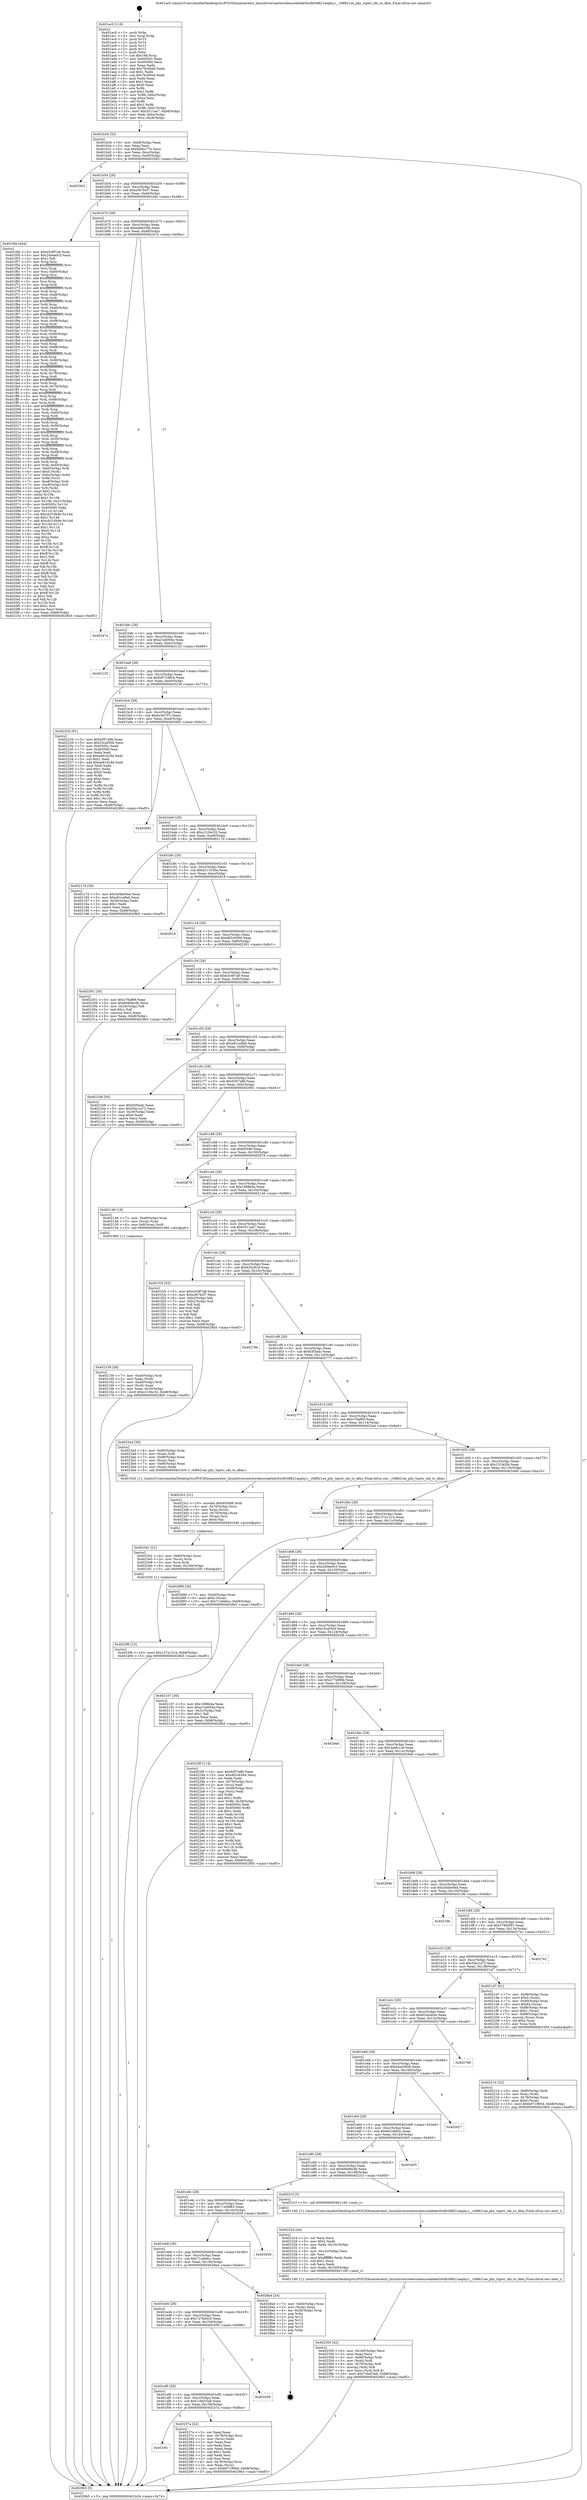 digraph "0x401ac0" {
  label = "0x401ac0 (/mnt/c/Users/mathe/Desktop/tcc/POCII/binaries/extr_linuxdriversnetwirelessrealtekrtlwifirtl8821aephy.c__rtl8821ae_phy_txpwr_idx_to_dbm_Final-ollvm.out::main(0))"
  labelloc = "t"
  node[shape=record]

  Entry [label="",width=0.3,height=0.3,shape=circle,fillcolor=black,style=filled]
  "0x401b34" [label="{
     0x401b34 [32]\l
     | [instrs]\l
     &nbsp;&nbsp;0x401b34 \<+6\>: mov -0xb8(%rbp),%eax\l
     &nbsp;&nbsp;0x401b3a \<+2\>: mov %eax,%ecx\l
     &nbsp;&nbsp;0x401b3c \<+6\>: sub $0x90bbc77b,%ecx\l
     &nbsp;&nbsp;0x401b42 \<+6\>: mov %eax,-0xcc(%rbp)\l
     &nbsp;&nbsp;0x401b48 \<+6\>: mov %ecx,-0xd0(%rbp)\l
     &nbsp;&nbsp;0x401b4e \<+6\>: je 0000000000402563 \<main+0xaa3\>\l
  }"]
  "0x402563" [label="{
     0x402563\l
  }", style=dashed]
  "0x401b54" [label="{
     0x401b54 [28]\l
     | [instrs]\l
     &nbsp;&nbsp;0x401b54 \<+5\>: jmp 0000000000401b59 \<main+0x99\>\l
     &nbsp;&nbsp;0x401b59 \<+6\>: mov -0xcc(%rbp),%eax\l
     &nbsp;&nbsp;0x401b5f \<+5\>: sub $0xa367bcf7,%eax\l
     &nbsp;&nbsp;0x401b64 \<+6\>: mov %eax,-0xd4(%rbp)\l
     &nbsp;&nbsp;0x401b6a \<+6\>: je 0000000000401f4b \<main+0x48b\>\l
  }"]
  Exit [label="",width=0.3,height=0.3,shape=circle,fillcolor=black,style=filled,peripheries=2]
  "0x401f4b" [label="{
     0x401f4b [444]\l
     | [instrs]\l
     &nbsp;&nbsp;0x401f4b \<+5\>: mov $0xe3c9f7a8,%eax\l
     &nbsp;&nbsp;0x401f50 \<+5\>: mov $0x240ee0c3,%ecx\l
     &nbsp;&nbsp;0x401f55 \<+2\>: mov $0x1,%dl\l
     &nbsp;&nbsp;0x401f57 \<+3\>: mov %rsp,%rsi\l
     &nbsp;&nbsp;0x401f5a \<+4\>: add $0xfffffffffffffff0,%rsi\l
     &nbsp;&nbsp;0x401f5e \<+3\>: mov %rsi,%rsp\l
     &nbsp;&nbsp;0x401f61 \<+7\>: mov %rsi,-0xb0(%rbp)\l
     &nbsp;&nbsp;0x401f68 \<+3\>: mov %rsp,%rsi\l
     &nbsp;&nbsp;0x401f6b \<+4\>: add $0xfffffffffffffff0,%rsi\l
     &nbsp;&nbsp;0x401f6f \<+3\>: mov %rsi,%rsp\l
     &nbsp;&nbsp;0x401f72 \<+3\>: mov %rsp,%rdi\l
     &nbsp;&nbsp;0x401f75 \<+4\>: add $0xfffffffffffffff0,%rdi\l
     &nbsp;&nbsp;0x401f79 \<+3\>: mov %rdi,%rsp\l
     &nbsp;&nbsp;0x401f7c \<+7\>: mov %rdi,-0xa8(%rbp)\l
     &nbsp;&nbsp;0x401f83 \<+3\>: mov %rsp,%rdi\l
     &nbsp;&nbsp;0x401f86 \<+4\>: add $0xfffffffffffffff0,%rdi\l
     &nbsp;&nbsp;0x401f8a \<+3\>: mov %rdi,%rsp\l
     &nbsp;&nbsp;0x401f8d \<+7\>: mov %rdi,-0xa0(%rbp)\l
     &nbsp;&nbsp;0x401f94 \<+3\>: mov %rsp,%rdi\l
     &nbsp;&nbsp;0x401f97 \<+4\>: add $0xfffffffffffffff0,%rdi\l
     &nbsp;&nbsp;0x401f9b \<+3\>: mov %rdi,%rsp\l
     &nbsp;&nbsp;0x401f9e \<+7\>: mov %rdi,-0x98(%rbp)\l
     &nbsp;&nbsp;0x401fa5 \<+3\>: mov %rsp,%rdi\l
     &nbsp;&nbsp;0x401fa8 \<+4\>: add $0xfffffffffffffff0,%rdi\l
     &nbsp;&nbsp;0x401fac \<+3\>: mov %rdi,%rsp\l
     &nbsp;&nbsp;0x401faf \<+7\>: mov %rdi,-0x90(%rbp)\l
     &nbsp;&nbsp;0x401fb6 \<+3\>: mov %rsp,%rdi\l
     &nbsp;&nbsp;0x401fb9 \<+4\>: add $0xfffffffffffffff0,%rdi\l
     &nbsp;&nbsp;0x401fbd \<+3\>: mov %rdi,%rsp\l
     &nbsp;&nbsp;0x401fc0 \<+7\>: mov %rdi,-0x88(%rbp)\l
     &nbsp;&nbsp;0x401fc7 \<+3\>: mov %rsp,%rdi\l
     &nbsp;&nbsp;0x401fca \<+4\>: add $0xfffffffffffffff0,%rdi\l
     &nbsp;&nbsp;0x401fce \<+3\>: mov %rdi,%rsp\l
     &nbsp;&nbsp;0x401fd1 \<+4\>: mov %rdi,-0x80(%rbp)\l
     &nbsp;&nbsp;0x401fd5 \<+3\>: mov %rsp,%rdi\l
     &nbsp;&nbsp;0x401fd8 \<+4\>: add $0xfffffffffffffff0,%rdi\l
     &nbsp;&nbsp;0x401fdc \<+3\>: mov %rdi,%rsp\l
     &nbsp;&nbsp;0x401fdf \<+4\>: mov %rdi,-0x78(%rbp)\l
     &nbsp;&nbsp;0x401fe3 \<+3\>: mov %rsp,%rdi\l
     &nbsp;&nbsp;0x401fe6 \<+4\>: add $0xfffffffffffffff0,%rdi\l
     &nbsp;&nbsp;0x401fea \<+3\>: mov %rdi,%rsp\l
     &nbsp;&nbsp;0x401fed \<+4\>: mov %rdi,-0x70(%rbp)\l
     &nbsp;&nbsp;0x401ff1 \<+3\>: mov %rsp,%rdi\l
     &nbsp;&nbsp;0x401ff4 \<+4\>: add $0xfffffffffffffff0,%rdi\l
     &nbsp;&nbsp;0x401ff8 \<+3\>: mov %rdi,%rsp\l
     &nbsp;&nbsp;0x401ffb \<+4\>: mov %rdi,-0x68(%rbp)\l
     &nbsp;&nbsp;0x401fff \<+3\>: mov %rsp,%rdi\l
     &nbsp;&nbsp;0x402002 \<+4\>: add $0xfffffffffffffff0,%rdi\l
     &nbsp;&nbsp;0x402006 \<+3\>: mov %rdi,%rsp\l
     &nbsp;&nbsp;0x402009 \<+4\>: mov %rdi,-0x60(%rbp)\l
     &nbsp;&nbsp;0x40200d \<+3\>: mov %rsp,%rdi\l
     &nbsp;&nbsp;0x402010 \<+4\>: add $0xfffffffffffffff0,%rdi\l
     &nbsp;&nbsp;0x402014 \<+3\>: mov %rdi,%rsp\l
     &nbsp;&nbsp;0x402017 \<+4\>: mov %rdi,-0x58(%rbp)\l
     &nbsp;&nbsp;0x40201b \<+3\>: mov %rsp,%rdi\l
     &nbsp;&nbsp;0x40201e \<+4\>: add $0xfffffffffffffff0,%rdi\l
     &nbsp;&nbsp;0x402022 \<+3\>: mov %rdi,%rsp\l
     &nbsp;&nbsp;0x402025 \<+4\>: mov %rdi,-0x50(%rbp)\l
     &nbsp;&nbsp;0x402029 \<+3\>: mov %rsp,%rdi\l
     &nbsp;&nbsp;0x40202c \<+4\>: add $0xfffffffffffffff0,%rdi\l
     &nbsp;&nbsp;0x402030 \<+3\>: mov %rdi,%rsp\l
     &nbsp;&nbsp;0x402033 \<+4\>: mov %rdi,-0x48(%rbp)\l
     &nbsp;&nbsp;0x402037 \<+3\>: mov %rsp,%rdi\l
     &nbsp;&nbsp;0x40203a \<+4\>: add $0xfffffffffffffff0,%rdi\l
     &nbsp;&nbsp;0x40203e \<+3\>: mov %rdi,%rsp\l
     &nbsp;&nbsp;0x402041 \<+4\>: mov %rdi,-0x40(%rbp)\l
     &nbsp;&nbsp;0x402045 \<+7\>: mov -0xb0(%rbp),%rdi\l
     &nbsp;&nbsp;0x40204c \<+6\>: movl $0x0,(%rdi)\l
     &nbsp;&nbsp;0x402052 \<+7\>: mov -0xbc(%rbp),%r8d\l
     &nbsp;&nbsp;0x402059 \<+3\>: mov %r8d,(%rsi)\l
     &nbsp;&nbsp;0x40205c \<+7\>: mov -0xa8(%rbp),%rdi\l
     &nbsp;&nbsp;0x402063 \<+7\>: mov -0xc8(%rbp),%r9\l
     &nbsp;&nbsp;0x40206a \<+3\>: mov %r9,(%rdi)\l
     &nbsp;&nbsp;0x40206d \<+3\>: cmpl $0x2,(%rsi)\l
     &nbsp;&nbsp;0x402070 \<+4\>: setne %r10b\l
     &nbsp;&nbsp;0x402074 \<+4\>: and $0x1,%r10b\l
     &nbsp;&nbsp;0x402078 \<+4\>: mov %r10b,-0x31(%rbp)\l
     &nbsp;&nbsp;0x40207c \<+8\>: mov 0x40505c,%r11d\l
     &nbsp;&nbsp;0x402084 \<+7\>: mov 0x405060,%ebx\l
     &nbsp;&nbsp;0x40208b \<+3\>: mov %r11d,%r14d\l
     &nbsp;&nbsp;0x40208e \<+7\>: sub $0xcb31db9e,%r14d\l
     &nbsp;&nbsp;0x402095 \<+4\>: sub $0x1,%r14d\l
     &nbsp;&nbsp;0x402099 \<+7\>: add $0xcb31db9e,%r14d\l
     &nbsp;&nbsp;0x4020a0 \<+4\>: imul %r14d,%r11d\l
     &nbsp;&nbsp;0x4020a4 \<+4\>: and $0x1,%r11d\l
     &nbsp;&nbsp;0x4020a8 \<+4\>: cmp $0x0,%r11d\l
     &nbsp;&nbsp;0x4020ac \<+4\>: sete %r10b\l
     &nbsp;&nbsp;0x4020b0 \<+3\>: cmp $0xa,%ebx\l
     &nbsp;&nbsp;0x4020b3 \<+4\>: setl %r15b\l
     &nbsp;&nbsp;0x4020b7 \<+3\>: mov %r10b,%r12b\l
     &nbsp;&nbsp;0x4020ba \<+4\>: xor $0xff,%r12b\l
     &nbsp;&nbsp;0x4020be \<+3\>: mov %r15b,%r13b\l
     &nbsp;&nbsp;0x4020c1 \<+4\>: xor $0xff,%r13b\l
     &nbsp;&nbsp;0x4020c5 \<+3\>: xor $0x1,%dl\l
     &nbsp;&nbsp;0x4020c8 \<+3\>: mov %r12b,%sil\l
     &nbsp;&nbsp;0x4020cb \<+4\>: and $0xff,%sil\l
     &nbsp;&nbsp;0x4020cf \<+3\>: and %dl,%r10b\l
     &nbsp;&nbsp;0x4020d2 \<+3\>: mov %r13b,%dil\l
     &nbsp;&nbsp;0x4020d5 \<+4\>: and $0xff,%dil\l
     &nbsp;&nbsp;0x4020d9 \<+3\>: and %dl,%r15b\l
     &nbsp;&nbsp;0x4020dc \<+3\>: or %r10b,%sil\l
     &nbsp;&nbsp;0x4020df \<+3\>: or %r15b,%dil\l
     &nbsp;&nbsp;0x4020e2 \<+3\>: xor %dil,%sil\l
     &nbsp;&nbsp;0x4020e5 \<+3\>: or %r13b,%r12b\l
     &nbsp;&nbsp;0x4020e8 \<+4\>: xor $0xff,%r12b\l
     &nbsp;&nbsp;0x4020ec \<+3\>: or $0x1,%dl\l
     &nbsp;&nbsp;0x4020ef \<+3\>: and %dl,%r12b\l
     &nbsp;&nbsp;0x4020f2 \<+3\>: or %r12b,%sil\l
     &nbsp;&nbsp;0x4020f5 \<+4\>: test $0x1,%sil\l
     &nbsp;&nbsp;0x4020f9 \<+3\>: cmovne %ecx,%eax\l
     &nbsp;&nbsp;0x4020fc \<+6\>: mov %eax,-0xb8(%rbp)\l
     &nbsp;&nbsp;0x402102 \<+5\>: jmp 00000000004029b5 \<main+0xef5\>\l
  }"]
  "0x401b70" [label="{
     0x401b70 [28]\l
     | [instrs]\l
     &nbsp;&nbsp;0x401b70 \<+5\>: jmp 0000000000401b75 \<main+0xb5\>\l
     &nbsp;&nbsp;0x401b75 \<+6\>: mov -0xcc(%rbp),%eax\l
     &nbsp;&nbsp;0x401b7b \<+5\>: sub $0xa46e33fa,%eax\l
     &nbsp;&nbsp;0x401b80 \<+6\>: mov %eax,-0xd8(%rbp)\l
     &nbsp;&nbsp;0x401b86 \<+6\>: je 000000000040247a \<main+0x9ba\>\l
  }"]
  "0x4023f6" [label="{
     0x4023f6 [15]\l
     | [instrs]\l
     &nbsp;&nbsp;0x4023f6 \<+10\>: movl $0x137a1214,-0xb8(%rbp)\l
     &nbsp;&nbsp;0x402400 \<+5\>: jmp 00000000004029b5 \<main+0xef5\>\l
  }"]
  "0x40247a" [label="{
     0x40247a\l
  }", style=dashed]
  "0x401b8c" [label="{
     0x401b8c [28]\l
     | [instrs]\l
     &nbsp;&nbsp;0x401b8c \<+5\>: jmp 0000000000401b91 \<main+0xd1\>\l
     &nbsp;&nbsp;0x401b91 \<+6\>: mov -0xcc(%rbp),%eax\l
     &nbsp;&nbsp;0x401b97 \<+5\>: sub $0xa7a4004e,%eax\l
     &nbsp;&nbsp;0x401b9c \<+6\>: mov %eax,-0xdc(%rbp)\l
     &nbsp;&nbsp;0x401ba2 \<+6\>: je 0000000000402125 \<main+0x665\>\l
  }"]
  "0x4023e1" [label="{
     0x4023e1 [21]\l
     | [instrs]\l
     &nbsp;&nbsp;0x4023e1 \<+4\>: mov -0x80(%rbp),%rcx\l
     &nbsp;&nbsp;0x4023e5 \<+3\>: mov (%rcx),%rcx\l
     &nbsp;&nbsp;0x4023e8 \<+3\>: mov %rcx,%rdi\l
     &nbsp;&nbsp;0x4023eb \<+6\>: mov %eax,-0x164(%rbp)\l
     &nbsp;&nbsp;0x4023f1 \<+5\>: call 0000000000401030 \<free@plt\>\l
     | [calls]\l
     &nbsp;&nbsp;0x401030 \{1\} (unknown)\l
  }"]
  "0x402125" [label="{
     0x402125\l
  }", style=dashed]
  "0x401ba8" [label="{
     0x401ba8 [28]\l
     | [instrs]\l
     &nbsp;&nbsp;0x401ba8 \<+5\>: jmp 0000000000401bad \<main+0xed\>\l
     &nbsp;&nbsp;0x401bad \<+6\>: mov -0xcc(%rbp),%eax\l
     &nbsp;&nbsp;0x401bb3 \<+5\>: sub $0xb9719604,%eax\l
     &nbsp;&nbsp;0x401bb8 \<+6\>: mov %eax,-0xe0(%rbp)\l
     &nbsp;&nbsp;0x401bbe \<+6\>: je 0000000000402234 \<main+0x774\>\l
  }"]
  "0x4023c2" [label="{
     0x4023c2 [31]\l
     | [instrs]\l
     &nbsp;&nbsp;0x4023c2 \<+10\>: movabs $0x4030d6,%rdi\l
     &nbsp;&nbsp;0x4023cc \<+4\>: mov -0x70(%rbp),%rcx\l
     &nbsp;&nbsp;0x4023d0 \<+3\>: mov %rax,(%rcx)\l
     &nbsp;&nbsp;0x4023d3 \<+4\>: mov -0x70(%rbp),%rax\l
     &nbsp;&nbsp;0x4023d7 \<+3\>: mov (%rax),%rsi\l
     &nbsp;&nbsp;0x4023da \<+2\>: mov $0x0,%al\l
     &nbsp;&nbsp;0x4023dc \<+5\>: call 0000000000401040 \<printf@plt\>\l
     | [calls]\l
     &nbsp;&nbsp;0x401040 \{1\} (unknown)\l
  }"]
  "0x402234" [label="{
     0x402234 [91]\l
     | [instrs]\l
     &nbsp;&nbsp;0x402234 \<+5\>: mov $0xfcf57a86,%eax\l
     &nbsp;&nbsp;0x402239 \<+5\>: mov $0x25caf30d,%ecx\l
     &nbsp;&nbsp;0x40223e \<+7\>: mov 0x40505c,%edx\l
     &nbsp;&nbsp;0x402245 \<+7\>: mov 0x405060,%esi\l
     &nbsp;&nbsp;0x40224c \<+2\>: mov %edx,%edi\l
     &nbsp;&nbsp;0x40224e \<+6\>: sub $0xee91d18d,%edi\l
     &nbsp;&nbsp;0x402254 \<+3\>: sub $0x1,%edi\l
     &nbsp;&nbsp;0x402257 \<+6\>: add $0xee91d18d,%edi\l
     &nbsp;&nbsp;0x40225d \<+3\>: imul %edi,%edx\l
     &nbsp;&nbsp;0x402260 \<+3\>: and $0x1,%edx\l
     &nbsp;&nbsp;0x402263 \<+3\>: cmp $0x0,%edx\l
     &nbsp;&nbsp;0x402266 \<+4\>: sete %r8b\l
     &nbsp;&nbsp;0x40226a \<+3\>: cmp $0xa,%esi\l
     &nbsp;&nbsp;0x40226d \<+4\>: setl %r9b\l
     &nbsp;&nbsp;0x402271 \<+3\>: mov %r8b,%r10b\l
     &nbsp;&nbsp;0x402274 \<+3\>: and %r9b,%r10b\l
     &nbsp;&nbsp;0x402277 \<+3\>: xor %r9b,%r8b\l
     &nbsp;&nbsp;0x40227a \<+3\>: or %r8b,%r10b\l
     &nbsp;&nbsp;0x40227d \<+4\>: test $0x1,%r10b\l
     &nbsp;&nbsp;0x402281 \<+3\>: cmovne %ecx,%eax\l
     &nbsp;&nbsp;0x402284 \<+6\>: mov %eax,-0xb8(%rbp)\l
     &nbsp;&nbsp;0x40228a \<+5\>: jmp 00000000004029b5 \<main+0xef5\>\l
  }"]
  "0x401bc4" [label="{
     0x401bc4 [28]\l
     | [instrs]\l
     &nbsp;&nbsp;0x401bc4 \<+5\>: jmp 0000000000401bc9 \<main+0x109\>\l
     &nbsp;&nbsp;0x401bc9 \<+6\>: mov -0xcc(%rbp),%eax\l
     &nbsp;&nbsp;0x401bcf \<+5\>: sub $0xbc407f7c,%eax\l
     &nbsp;&nbsp;0x401bd4 \<+6\>: mov %eax,-0xe4(%rbp)\l
     &nbsp;&nbsp;0x401bda \<+6\>: je 0000000000402682 \<main+0xbc2\>\l
  }"]
  "0x401f0c" [label="{
     0x401f0c\l
  }", style=dashed]
  "0x402682" [label="{
     0x402682\l
  }", style=dashed]
  "0x401be0" [label="{
     0x401be0 [28]\l
     | [instrs]\l
     &nbsp;&nbsp;0x401be0 \<+5\>: jmp 0000000000401be5 \<main+0x125\>\l
     &nbsp;&nbsp;0x401be5 \<+6\>: mov -0xcc(%rbp),%eax\l
     &nbsp;&nbsp;0x401beb \<+5\>: sub $0xc2104c32,%eax\l
     &nbsp;&nbsp;0x401bf0 \<+6\>: mov %eax,-0xe8(%rbp)\l
     &nbsp;&nbsp;0x401bf6 \<+6\>: je 000000000040217d \<main+0x6bd\>\l
  }"]
  "0x40237a" [label="{
     0x40237a [42]\l
     | [instrs]\l
     &nbsp;&nbsp;0x40237a \<+2\>: xor %eax,%eax\l
     &nbsp;&nbsp;0x40237c \<+4\>: mov -0x78(%rbp),%rcx\l
     &nbsp;&nbsp;0x402380 \<+2\>: mov (%rcx),%edx\l
     &nbsp;&nbsp;0x402382 \<+2\>: mov %eax,%esi\l
     &nbsp;&nbsp;0x402384 \<+2\>: sub %edx,%esi\l
     &nbsp;&nbsp;0x402386 \<+2\>: mov %eax,%edx\l
     &nbsp;&nbsp;0x402388 \<+3\>: sub $0x1,%edx\l
     &nbsp;&nbsp;0x40238b \<+2\>: add %edx,%esi\l
     &nbsp;&nbsp;0x40238d \<+2\>: sub %esi,%eax\l
     &nbsp;&nbsp;0x40238f \<+4\>: mov -0x78(%rbp),%rcx\l
     &nbsp;&nbsp;0x402393 \<+2\>: mov %eax,(%rcx)\l
     &nbsp;&nbsp;0x402395 \<+10\>: movl $0xb9719604,-0xb8(%rbp)\l
     &nbsp;&nbsp;0x40239f \<+5\>: jmp 00000000004029b5 \<main+0xef5\>\l
  }"]
  "0x40217d" [label="{
     0x40217d [30]\l
     | [instrs]\l
     &nbsp;&nbsp;0x40217d \<+5\>: mov $0x3d4be0ed,%eax\l
     &nbsp;&nbsp;0x402182 \<+5\>: mov $0xe61ca9eb,%ecx\l
     &nbsp;&nbsp;0x402187 \<+3\>: mov -0x30(%rbp),%edx\l
     &nbsp;&nbsp;0x40218a \<+3\>: cmp $0x1,%edx\l
     &nbsp;&nbsp;0x40218d \<+3\>: cmovl %ecx,%eax\l
     &nbsp;&nbsp;0x402190 \<+6\>: mov %eax,-0xb8(%rbp)\l
     &nbsp;&nbsp;0x402196 \<+5\>: jmp 00000000004029b5 \<main+0xef5\>\l
  }"]
  "0x401bfc" [label="{
     0x401bfc [28]\l
     | [instrs]\l
     &nbsp;&nbsp;0x401bfc \<+5\>: jmp 0000000000401c01 \<main+0x141\>\l
     &nbsp;&nbsp;0x401c01 \<+6\>: mov -0xcc(%rbp),%eax\l
     &nbsp;&nbsp;0x401c07 \<+5\>: sub $0xd113329a,%eax\l
     &nbsp;&nbsp;0x401c0c \<+6\>: mov %eax,-0xec(%rbp)\l
     &nbsp;&nbsp;0x401c12 \<+6\>: je 0000000000402618 \<main+0xb58\>\l
  }"]
  "0x401ef0" [label="{
     0x401ef0 [28]\l
     | [instrs]\l
     &nbsp;&nbsp;0x401ef0 \<+5\>: jmp 0000000000401ef5 \<main+0x435\>\l
     &nbsp;&nbsp;0x401ef5 \<+6\>: mov -0xcc(%rbp),%eax\l
     &nbsp;&nbsp;0x401efb \<+5\>: sub $0x7c9e53a8,%eax\l
     &nbsp;&nbsp;0x401f00 \<+6\>: mov %eax,-0x158(%rbp)\l
     &nbsp;&nbsp;0x401f06 \<+6\>: je 000000000040237a \<main+0x8ba\>\l
  }"]
  "0x402618" [label="{
     0x402618\l
  }", style=dashed]
  "0x401c18" [label="{
     0x401c18 [28]\l
     | [instrs]\l
     &nbsp;&nbsp;0x401c18 \<+5\>: jmp 0000000000401c1d \<main+0x15d\>\l
     &nbsp;&nbsp;0x401c1d \<+6\>: mov -0xcc(%rbp),%eax\l
     &nbsp;&nbsp;0x401c23 \<+5\>: sub $0xd62c6594,%eax\l
     &nbsp;&nbsp;0x401c28 \<+6\>: mov %eax,-0xf0(%rbp)\l
     &nbsp;&nbsp;0x401c2e \<+6\>: je 0000000000402301 \<main+0x841\>\l
  }"]
  "0x402456" [label="{
     0x402456\l
  }", style=dashed]
  "0x402301" [label="{
     0x402301 [30]\l
     | [instrs]\l
     &nbsp;&nbsp;0x402301 \<+5\>: mov $0xc70af69,%eax\l
     &nbsp;&nbsp;0x402306 \<+5\>: mov $0x668d6cdb,%ecx\l
     &nbsp;&nbsp;0x40230b \<+3\>: mov -0x29(%rbp),%dl\l
     &nbsp;&nbsp;0x40230e \<+3\>: test $0x1,%dl\l
     &nbsp;&nbsp;0x402311 \<+3\>: cmovne %ecx,%eax\l
     &nbsp;&nbsp;0x402314 \<+6\>: mov %eax,-0xb8(%rbp)\l
     &nbsp;&nbsp;0x40231a \<+5\>: jmp 00000000004029b5 \<main+0xef5\>\l
  }"]
  "0x401c34" [label="{
     0x401c34 [28]\l
     | [instrs]\l
     &nbsp;&nbsp;0x401c34 \<+5\>: jmp 0000000000401c39 \<main+0x179\>\l
     &nbsp;&nbsp;0x401c39 \<+6\>: mov -0xcc(%rbp),%eax\l
     &nbsp;&nbsp;0x401c3f \<+5\>: sub $0xe3c9f7a8,%eax\l
     &nbsp;&nbsp;0x401c44 \<+6\>: mov %eax,-0xf4(%rbp)\l
     &nbsp;&nbsp;0x401c4a \<+6\>: je 00000000004028bc \<main+0xdfc\>\l
  }"]
  "0x401ed4" [label="{
     0x401ed4 [28]\l
     | [instrs]\l
     &nbsp;&nbsp;0x401ed4 \<+5\>: jmp 0000000000401ed9 \<main+0x419\>\l
     &nbsp;&nbsp;0x401ed9 \<+6\>: mov -0xcc(%rbp),%eax\l
     &nbsp;&nbsp;0x401edf \<+5\>: sub $0x7276d3c0,%eax\l
     &nbsp;&nbsp;0x401ee4 \<+6\>: mov %eax,-0x154(%rbp)\l
     &nbsp;&nbsp;0x401eea \<+6\>: je 0000000000402456 \<main+0x996\>\l
  }"]
  "0x4028bc" [label="{
     0x4028bc\l
  }", style=dashed]
  "0x401c50" [label="{
     0x401c50 [28]\l
     | [instrs]\l
     &nbsp;&nbsp;0x401c50 \<+5\>: jmp 0000000000401c55 \<main+0x195\>\l
     &nbsp;&nbsp;0x401c55 \<+6\>: mov -0xcc(%rbp),%eax\l
     &nbsp;&nbsp;0x401c5b \<+5\>: sub $0xe61ca9eb,%eax\l
     &nbsp;&nbsp;0x401c60 \<+6\>: mov %eax,-0xf8(%rbp)\l
     &nbsp;&nbsp;0x401c66 \<+6\>: je 00000000004021b9 \<main+0x6f9\>\l
  }"]
  "0x4028a4" [label="{
     0x4028a4 [24]\l
     | [instrs]\l
     &nbsp;&nbsp;0x4028a4 \<+7\>: mov -0xb0(%rbp),%rax\l
     &nbsp;&nbsp;0x4028ab \<+2\>: mov (%rax),%eax\l
     &nbsp;&nbsp;0x4028ad \<+4\>: lea -0x28(%rbp),%rsp\l
     &nbsp;&nbsp;0x4028b1 \<+1\>: pop %rbx\l
     &nbsp;&nbsp;0x4028b2 \<+2\>: pop %r12\l
     &nbsp;&nbsp;0x4028b4 \<+2\>: pop %r13\l
     &nbsp;&nbsp;0x4028b6 \<+2\>: pop %r14\l
     &nbsp;&nbsp;0x4028b8 \<+2\>: pop %r15\l
     &nbsp;&nbsp;0x4028ba \<+1\>: pop %rbp\l
     &nbsp;&nbsp;0x4028bb \<+1\>: ret\l
  }"]
  "0x4021b9" [label="{
     0x4021b9 [30]\l
     | [instrs]\l
     &nbsp;&nbsp;0x4021b9 \<+5\>: mov $0x63f3adc,%eax\l
     &nbsp;&nbsp;0x4021be \<+5\>: mov $0x5fac1a72,%ecx\l
     &nbsp;&nbsp;0x4021c3 \<+3\>: mov -0x30(%rbp),%edx\l
     &nbsp;&nbsp;0x4021c6 \<+3\>: cmp $0x0,%edx\l
     &nbsp;&nbsp;0x4021c9 \<+3\>: cmove %ecx,%eax\l
     &nbsp;&nbsp;0x4021cc \<+6\>: mov %eax,-0xb8(%rbp)\l
     &nbsp;&nbsp;0x4021d2 \<+5\>: jmp 00000000004029b5 \<main+0xef5\>\l
  }"]
  "0x401c6c" [label="{
     0x401c6c [28]\l
     | [instrs]\l
     &nbsp;&nbsp;0x401c6c \<+5\>: jmp 0000000000401c71 \<main+0x1b1\>\l
     &nbsp;&nbsp;0x401c71 \<+6\>: mov -0xcc(%rbp),%eax\l
     &nbsp;&nbsp;0x401c77 \<+5\>: sub $0xfcf57a86,%eax\l
     &nbsp;&nbsp;0x401c7c \<+6\>: mov %eax,-0xfc(%rbp)\l
     &nbsp;&nbsp;0x401c82 \<+6\>: je 0000000000402901 \<main+0xe41\>\l
  }"]
  "0x401eb8" [label="{
     0x401eb8 [28]\l
     | [instrs]\l
     &nbsp;&nbsp;0x401eb8 \<+5\>: jmp 0000000000401ebd \<main+0x3fd\>\l
     &nbsp;&nbsp;0x401ebd \<+6\>: mov -0xcc(%rbp),%eax\l
     &nbsp;&nbsp;0x401ec3 \<+5\>: sub $0x71c6e6cc,%eax\l
     &nbsp;&nbsp;0x401ec8 \<+6\>: mov %eax,-0x150(%rbp)\l
     &nbsp;&nbsp;0x401ece \<+6\>: je 00000000004028a4 \<main+0xde4\>\l
  }"]
  "0x402901" [label="{
     0x402901\l
  }", style=dashed]
  "0x401c88" [label="{
     0x401c88 [28]\l
     | [instrs]\l
     &nbsp;&nbsp;0x401c88 \<+5\>: jmp 0000000000401c8d \<main+0x1cd\>\l
     &nbsp;&nbsp;0x401c8d \<+6\>: mov -0xcc(%rbp),%eax\l
     &nbsp;&nbsp;0x401c93 \<+5\>: sub $0x65590,%eax\l
     &nbsp;&nbsp;0x401c98 \<+6\>: mov %eax,-0x100(%rbp)\l
     &nbsp;&nbsp;0x401c9e \<+6\>: je 0000000000402879 \<main+0xdb9\>\l
  }"]
  "0x402929" [label="{
     0x402929\l
  }", style=dashed]
  "0x402879" [label="{
     0x402879\l
  }", style=dashed]
  "0x401ca4" [label="{
     0x401ca4 [28]\l
     | [instrs]\l
     &nbsp;&nbsp;0x401ca4 \<+5\>: jmp 0000000000401ca9 \<main+0x1e9\>\l
     &nbsp;&nbsp;0x401ca9 \<+6\>: mov -0xcc(%rbp),%eax\l
     &nbsp;&nbsp;0x401caf \<+5\>: sub $0x1088b4a,%eax\l
     &nbsp;&nbsp;0x401cb4 \<+6\>: mov %eax,-0x104(%rbp)\l
     &nbsp;&nbsp;0x401cba \<+6\>: je 0000000000402146 \<main+0x686\>\l
  }"]
  "0x402350" [label="{
     0x402350 [42]\l
     | [instrs]\l
     &nbsp;&nbsp;0x402350 \<+6\>: mov -0x160(%rbp),%ecx\l
     &nbsp;&nbsp;0x402356 \<+3\>: imul %eax,%ecx\l
     &nbsp;&nbsp;0x402359 \<+4\>: mov -0x80(%rbp),%rdi\l
     &nbsp;&nbsp;0x40235d \<+3\>: mov (%rdi),%rdi\l
     &nbsp;&nbsp;0x402360 \<+4\>: mov -0x78(%rbp),%r8\l
     &nbsp;&nbsp;0x402364 \<+3\>: movslq (%r8),%r8\l
     &nbsp;&nbsp;0x402367 \<+4\>: mov %ecx,(%rdi,%r8,4)\l
     &nbsp;&nbsp;0x40236b \<+10\>: movl $0x7c9e53a8,-0xb8(%rbp)\l
     &nbsp;&nbsp;0x402375 \<+5\>: jmp 00000000004029b5 \<main+0xef5\>\l
  }"]
  "0x402146" [label="{
     0x402146 [19]\l
     | [instrs]\l
     &nbsp;&nbsp;0x402146 \<+7\>: mov -0xa8(%rbp),%rax\l
     &nbsp;&nbsp;0x40214d \<+3\>: mov (%rax),%rax\l
     &nbsp;&nbsp;0x402150 \<+4\>: mov 0x8(%rax),%rdi\l
     &nbsp;&nbsp;0x402154 \<+5\>: call 0000000000401060 \<atoi@plt\>\l
     | [calls]\l
     &nbsp;&nbsp;0x401060 \{1\} (unknown)\l
  }"]
  "0x401cc0" [label="{
     0x401cc0 [28]\l
     | [instrs]\l
     &nbsp;&nbsp;0x401cc0 \<+5\>: jmp 0000000000401cc5 \<main+0x205\>\l
     &nbsp;&nbsp;0x401cc5 \<+6\>: mov -0xcc(%rbp),%eax\l
     &nbsp;&nbsp;0x401ccb \<+5\>: sub $0x3511ae7,%eax\l
     &nbsp;&nbsp;0x401cd0 \<+6\>: mov %eax,-0x108(%rbp)\l
     &nbsp;&nbsp;0x401cd6 \<+6\>: je 0000000000401f16 \<main+0x456\>\l
  }"]
  "0x402324" [label="{
     0x402324 [44]\l
     | [instrs]\l
     &nbsp;&nbsp;0x402324 \<+2\>: xor %ecx,%ecx\l
     &nbsp;&nbsp;0x402326 \<+5\>: mov $0x2,%edx\l
     &nbsp;&nbsp;0x40232b \<+6\>: mov %edx,-0x15c(%rbp)\l
     &nbsp;&nbsp;0x402331 \<+1\>: cltd\l
     &nbsp;&nbsp;0x402332 \<+6\>: mov -0x15c(%rbp),%esi\l
     &nbsp;&nbsp;0x402338 \<+2\>: idiv %esi\l
     &nbsp;&nbsp;0x40233a \<+6\>: imul $0xfffffffe,%edx,%edx\l
     &nbsp;&nbsp;0x402340 \<+3\>: sub $0x1,%ecx\l
     &nbsp;&nbsp;0x402343 \<+2\>: sub %ecx,%edx\l
     &nbsp;&nbsp;0x402345 \<+6\>: mov %edx,-0x160(%rbp)\l
     &nbsp;&nbsp;0x40234b \<+5\>: call 0000000000401160 \<next_i\>\l
     | [calls]\l
     &nbsp;&nbsp;0x401160 \{1\} (/mnt/c/Users/mathe/Desktop/tcc/POCII/binaries/extr_linuxdriversnetwirelessrealtekrtlwifirtl8821aephy.c__rtl8821ae_phy_txpwr_idx_to_dbm_Final-ollvm.out::next_i)\l
  }"]
  "0x401f16" [label="{
     0x401f16 [53]\l
     | [instrs]\l
     &nbsp;&nbsp;0x401f16 \<+5\>: mov $0xe3c9f7a8,%eax\l
     &nbsp;&nbsp;0x401f1b \<+5\>: mov $0xa367bcf7,%ecx\l
     &nbsp;&nbsp;0x401f20 \<+6\>: mov -0xb2(%rbp),%dl\l
     &nbsp;&nbsp;0x401f26 \<+7\>: mov -0xb1(%rbp),%sil\l
     &nbsp;&nbsp;0x401f2d \<+3\>: mov %dl,%dil\l
     &nbsp;&nbsp;0x401f30 \<+3\>: and %sil,%dil\l
     &nbsp;&nbsp;0x401f33 \<+3\>: xor %sil,%dl\l
     &nbsp;&nbsp;0x401f36 \<+3\>: or %dl,%dil\l
     &nbsp;&nbsp;0x401f39 \<+4\>: test $0x1,%dil\l
     &nbsp;&nbsp;0x401f3d \<+3\>: cmovne %ecx,%eax\l
     &nbsp;&nbsp;0x401f40 \<+6\>: mov %eax,-0xb8(%rbp)\l
     &nbsp;&nbsp;0x401f46 \<+5\>: jmp 00000000004029b5 \<main+0xef5\>\l
  }"]
  "0x401cdc" [label="{
     0x401cdc [28]\l
     | [instrs]\l
     &nbsp;&nbsp;0x401cdc \<+5\>: jmp 0000000000401ce1 \<main+0x221\>\l
     &nbsp;&nbsp;0x401ce1 \<+6\>: mov -0xcc(%rbp),%eax\l
     &nbsp;&nbsp;0x401ce7 \<+5\>: sub $0x625c81d,%eax\l
     &nbsp;&nbsp;0x401cec \<+6\>: mov %eax,-0x10c(%rbp)\l
     &nbsp;&nbsp;0x401cf2 \<+6\>: je 0000000000402786 \<main+0xcc6\>\l
  }"]
  "0x4029b5" [label="{
     0x4029b5 [5]\l
     | [instrs]\l
     &nbsp;&nbsp;0x4029b5 \<+5\>: jmp 0000000000401b34 \<main+0x74\>\l
  }"]
  "0x401ac0" [label="{
     0x401ac0 [116]\l
     | [instrs]\l
     &nbsp;&nbsp;0x401ac0 \<+1\>: push %rbp\l
     &nbsp;&nbsp;0x401ac1 \<+3\>: mov %rsp,%rbp\l
     &nbsp;&nbsp;0x401ac4 \<+2\>: push %r15\l
     &nbsp;&nbsp;0x401ac6 \<+2\>: push %r14\l
     &nbsp;&nbsp;0x401ac8 \<+2\>: push %r13\l
     &nbsp;&nbsp;0x401aca \<+2\>: push %r12\l
     &nbsp;&nbsp;0x401acc \<+1\>: push %rbx\l
     &nbsp;&nbsp;0x401acd \<+7\>: sub $0x168,%rsp\l
     &nbsp;&nbsp;0x401ad4 \<+7\>: mov 0x40505c,%eax\l
     &nbsp;&nbsp;0x401adb \<+7\>: mov 0x405060,%ecx\l
     &nbsp;&nbsp;0x401ae2 \<+2\>: mov %eax,%edx\l
     &nbsp;&nbsp;0x401ae4 \<+6\>: add $0x7bc95ed,%edx\l
     &nbsp;&nbsp;0x401aea \<+3\>: sub $0x1,%edx\l
     &nbsp;&nbsp;0x401aed \<+6\>: sub $0x7bc95ed,%edx\l
     &nbsp;&nbsp;0x401af3 \<+3\>: imul %edx,%eax\l
     &nbsp;&nbsp;0x401af6 \<+3\>: and $0x1,%eax\l
     &nbsp;&nbsp;0x401af9 \<+3\>: cmp $0x0,%eax\l
     &nbsp;&nbsp;0x401afc \<+4\>: sete %r8b\l
     &nbsp;&nbsp;0x401b00 \<+4\>: and $0x1,%r8b\l
     &nbsp;&nbsp;0x401b04 \<+7\>: mov %r8b,-0xb2(%rbp)\l
     &nbsp;&nbsp;0x401b0b \<+3\>: cmp $0xa,%ecx\l
     &nbsp;&nbsp;0x401b0e \<+4\>: setl %r8b\l
     &nbsp;&nbsp;0x401b12 \<+4\>: and $0x1,%r8b\l
     &nbsp;&nbsp;0x401b16 \<+7\>: mov %r8b,-0xb1(%rbp)\l
     &nbsp;&nbsp;0x401b1d \<+10\>: movl $0x3511ae7,-0xb8(%rbp)\l
     &nbsp;&nbsp;0x401b27 \<+6\>: mov %edi,-0xbc(%rbp)\l
     &nbsp;&nbsp;0x401b2d \<+7\>: mov %rsi,-0xc8(%rbp)\l
  }"]
  "0x401e9c" [label="{
     0x401e9c [28]\l
     | [instrs]\l
     &nbsp;&nbsp;0x401e9c \<+5\>: jmp 0000000000401ea1 \<main+0x3e1\>\l
     &nbsp;&nbsp;0x401ea1 \<+6\>: mov -0xcc(%rbp),%eax\l
     &nbsp;&nbsp;0x401ea7 \<+5\>: sub $0x714c6f83,%eax\l
     &nbsp;&nbsp;0x401eac \<+6\>: mov %eax,-0x14c(%rbp)\l
     &nbsp;&nbsp;0x401eb2 \<+6\>: je 0000000000402929 \<main+0xe69\>\l
  }"]
  "0x40231f" [label="{
     0x40231f [5]\l
     | [instrs]\l
     &nbsp;&nbsp;0x40231f \<+5\>: call 0000000000401160 \<next_i\>\l
     | [calls]\l
     &nbsp;&nbsp;0x401160 \{1\} (/mnt/c/Users/mathe/Desktop/tcc/POCII/binaries/extr_linuxdriversnetwirelessrealtekrtlwifirtl8821aephy.c__rtl8821ae_phy_txpwr_idx_to_dbm_Final-ollvm.out::next_i)\l
  }"]
  "0x402786" [label="{
     0x402786\l
  }", style=dashed]
  "0x401cf8" [label="{
     0x401cf8 [28]\l
     | [instrs]\l
     &nbsp;&nbsp;0x401cf8 \<+5\>: jmp 0000000000401cfd \<main+0x23d\>\l
     &nbsp;&nbsp;0x401cfd \<+6\>: mov -0xcc(%rbp),%eax\l
     &nbsp;&nbsp;0x401d03 \<+5\>: sub $0x63f3adc,%eax\l
     &nbsp;&nbsp;0x401d08 \<+6\>: mov %eax,-0x110(%rbp)\l
     &nbsp;&nbsp;0x401d0e \<+6\>: je 0000000000402777 \<main+0xcb7\>\l
  }"]
  "0x401e80" [label="{
     0x401e80 [28]\l
     | [instrs]\l
     &nbsp;&nbsp;0x401e80 \<+5\>: jmp 0000000000401e85 \<main+0x3c5\>\l
     &nbsp;&nbsp;0x401e85 \<+6\>: mov -0xcc(%rbp),%eax\l
     &nbsp;&nbsp;0x401e8b \<+5\>: sub $0x668d6cdb,%eax\l
     &nbsp;&nbsp;0x401e90 \<+6\>: mov %eax,-0x148(%rbp)\l
     &nbsp;&nbsp;0x401e96 \<+6\>: je 000000000040231f \<main+0x85f\>\l
  }"]
  "0x402777" [label="{
     0x402777\l
  }", style=dashed]
  "0x401d14" [label="{
     0x401d14 [28]\l
     | [instrs]\l
     &nbsp;&nbsp;0x401d14 \<+5\>: jmp 0000000000401d19 \<main+0x259\>\l
     &nbsp;&nbsp;0x401d19 \<+6\>: mov -0xcc(%rbp),%eax\l
     &nbsp;&nbsp;0x401d1f \<+5\>: sub $0xc70af69,%eax\l
     &nbsp;&nbsp;0x401d24 \<+6\>: mov %eax,-0x114(%rbp)\l
     &nbsp;&nbsp;0x401d2a \<+6\>: je 00000000004023a4 \<main+0x8e4\>\l
  }"]
  "0x402405" [label="{
     0x402405\l
  }", style=dashed]
  "0x4023a4" [label="{
     0x4023a4 [30]\l
     | [instrs]\l
     &nbsp;&nbsp;0x4023a4 \<+4\>: mov -0x80(%rbp),%rax\l
     &nbsp;&nbsp;0x4023a8 \<+3\>: mov (%rax),%rdi\l
     &nbsp;&nbsp;0x4023ab \<+7\>: mov -0x98(%rbp),%rax\l
     &nbsp;&nbsp;0x4023b2 \<+2\>: mov (%rax),%esi\l
     &nbsp;&nbsp;0x4023b4 \<+7\>: mov -0x90(%rbp),%rax\l
     &nbsp;&nbsp;0x4023bb \<+2\>: mov (%rax),%edx\l
     &nbsp;&nbsp;0x4023bd \<+5\>: call 00000000004015c0 \<_rtl8821ae_phy_txpwr_idx_to_dbm\>\l
     | [calls]\l
     &nbsp;&nbsp;0x4015c0 \{1\} (/mnt/c/Users/mathe/Desktop/tcc/POCII/binaries/extr_linuxdriversnetwirelessrealtekrtlwifirtl8821aephy.c__rtl8821ae_phy_txpwr_idx_to_dbm_Final-ollvm.out::_rtl8821ae_phy_txpwr_idx_to_dbm)\l
  }"]
  "0x401d30" [label="{
     0x401d30 [28]\l
     | [instrs]\l
     &nbsp;&nbsp;0x401d30 \<+5\>: jmp 0000000000401d35 \<main+0x275\>\l
     &nbsp;&nbsp;0x401d35 \<+6\>: mov -0xcc(%rbp),%eax\l
     &nbsp;&nbsp;0x401d3b \<+5\>: sub $0x131fe2fe,%eax\l
     &nbsp;&nbsp;0x401d40 \<+6\>: mov %eax,-0x118(%rbp)\l
     &nbsp;&nbsp;0x401d46 \<+6\>: je 00000000004024d0 \<main+0xa10\>\l
  }"]
  "0x401e64" [label="{
     0x401e64 [28]\l
     | [instrs]\l
     &nbsp;&nbsp;0x401e64 \<+5\>: jmp 0000000000401e69 \<main+0x3a9\>\l
     &nbsp;&nbsp;0x401e69 \<+6\>: mov -0xcc(%rbp),%eax\l
     &nbsp;&nbsp;0x401e6f \<+5\>: sub $0x661e6b3c,%eax\l
     &nbsp;&nbsp;0x401e74 \<+6\>: mov %eax,-0x144(%rbp)\l
     &nbsp;&nbsp;0x401e7a \<+6\>: je 0000000000402405 \<main+0x945\>\l
  }"]
  "0x4024d0" [label="{
     0x4024d0\l
  }", style=dashed]
  "0x401d4c" [label="{
     0x401d4c [28]\l
     | [instrs]\l
     &nbsp;&nbsp;0x401d4c \<+5\>: jmp 0000000000401d51 \<main+0x291\>\l
     &nbsp;&nbsp;0x401d51 \<+6\>: mov -0xcc(%rbp),%eax\l
     &nbsp;&nbsp;0x401d57 \<+5\>: sub $0x137a1214,%eax\l
     &nbsp;&nbsp;0x401d5c \<+6\>: mov %eax,-0x11c(%rbp)\l
     &nbsp;&nbsp;0x401d62 \<+6\>: je 0000000000402888 \<main+0xdc8\>\l
  }"]
  "0x402627" [label="{
     0x402627\l
  }", style=dashed]
  "0x402888" [label="{
     0x402888 [28]\l
     | [instrs]\l
     &nbsp;&nbsp;0x402888 \<+7\>: mov -0xb0(%rbp),%rax\l
     &nbsp;&nbsp;0x40288f \<+6\>: movl $0x0,(%rax)\l
     &nbsp;&nbsp;0x402895 \<+10\>: movl $0x71c6e6cc,-0xb8(%rbp)\l
     &nbsp;&nbsp;0x40289f \<+5\>: jmp 00000000004029b5 \<main+0xef5\>\l
  }"]
  "0x401d68" [label="{
     0x401d68 [28]\l
     | [instrs]\l
     &nbsp;&nbsp;0x401d68 \<+5\>: jmp 0000000000401d6d \<main+0x2ad\>\l
     &nbsp;&nbsp;0x401d6d \<+6\>: mov -0xcc(%rbp),%eax\l
     &nbsp;&nbsp;0x401d73 \<+5\>: sub $0x240ee0c3,%eax\l
     &nbsp;&nbsp;0x401d78 \<+6\>: mov %eax,-0x120(%rbp)\l
     &nbsp;&nbsp;0x401d7e \<+6\>: je 0000000000402107 \<main+0x647\>\l
  }"]
  "0x401e48" [label="{
     0x401e48 [28]\l
     | [instrs]\l
     &nbsp;&nbsp;0x401e48 \<+5\>: jmp 0000000000401e4d \<main+0x38d\>\l
     &nbsp;&nbsp;0x401e4d \<+6\>: mov -0xcc(%rbp),%eax\l
     &nbsp;&nbsp;0x401e53 \<+5\>: sub $0x64a3c826,%eax\l
     &nbsp;&nbsp;0x401e58 \<+6\>: mov %eax,-0x140(%rbp)\l
     &nbsp;&nbsp;0x401e5e \<+6\>: je 0000000000402627 \<main+0xb67\>\l
  }"]
  "0x402107" [label="{
     0x402107 [30]\l
     | [instrs]\l
     &nbsp;&nbsp;0x402107 \<+5\>: mov $0x1088b4a,%eax\l
     &nbsp;&nbsp;0x40210c \<+5\>: mov $0xa7a4004e,%ecx\l
     &nbsp;&nbsp;0x402111 \<+3\>: mov -0x31(%rbp),%dl\l
     &nbsp;&nbsp;0x402114 \<+3\>: test $0x1,%dl\l
     &nbsp;&nbsp;0x402117 \<+3\>: cmovne %ecx,%eax\l
     &nbsp;&nbsp;0x40211a \<+6\>: mov %eax,-0xb8(%rbp)\l
     &nbsp;&nbsp;0x402120 \<+5\>: jmp 00000000004029b5 \<main+0xef5\>\l
  }"]
  "0x401d84" [label="{
     0x401d84 [28]\l
     | [instrs]\l
     &nbsp;&nbsp;0x401d84 \<+5\>: jmp 0000000000401d89 \<main+0x2c9\>\l
     &nbsp;&nbsp;0x401d89 \<+6\>: mov -0xcc(%rbp),%eax\l
     &nbsp;&nbsp;0x401d8f \<+5\>: sub $0x25caf30d,%eax\l
     &nbsp;&nbsp;0x401d94 \<+6\>: mov %eax,-0x124(%rbp)\l
     &nbsp;&nbsp;0x401d9a \<+6\>: je 000000000040228f \<main+0x7cf\>\l
  }"]
  "0x402159" [label="{
     0x402159 [36]\l
     | [instrs]\l
     &nbsp;&nbsp;0x402159 \<+7\>: mov -0xa0(%rbp),%rdi\l
     &nbsp;&nbsp;0x402160 \<+2\>: mov %eax,(%rdi)\l
     &nbsp;&nbsp;0x402162 \<+7\>: mov -0xa0(%rbp),%rdi\l
     &nbsp;&nbsp;0x402169 \<+2\>: mov (%rdi),%eax\l
     &nbsp;&nbsp;0x40216b \<+3\>: mov %eax,-0x30(%rbp)\l
     &nbsp;&nbsp;0x40216e \<+10\>: movl $0xc2104c32,-0xb8(%rbp)\l
     &nbsp;&nbsp;0x402178 \<+5\>: jmp 00000000004029b5 \<main+0xef5\>\l
  }"]
  "0x402768" [label="{
     0x402768\l
  }", style=dashed]
  "0x40228f" [label="{
     0x40228f [114]\l
     | [instrs]\l
     &nbsp;&nbsp;0x40228f \<+5\>: mov $0xfcf57a86,%eax\l
     &nbsp;&nbsp;0x402294 \<+5\>: mov $0xd62c6594,%ecx\l
     &nbsp;&nbsp;0x402299 \<+2\>: xor %edx,%edx\l
     &nbsp;&nbsp;0x40229b \<+4\>: mov -0x78(%rbp),%rsi\l
     &nbsp;&nbsp;0x40229f \<+2\>: mov (%rsi),%edi\l
     &nbsp;&nbsp;0x4022a1 \<+7\>: mov -0x88(%rbp),%rsi\l
     &nbsp;&nbsp;0x4022a8 \<+2\>: cmp (%rsi),%edi\l
     &nbsp;&nbsp;0x4022aa \<+4\>: setl %r8b\l
     &nbsp;&nbsp;0x4022ae \<+4\>: and $0x1,%r8b\l
     &nbsp;&nbsp;0x4022b2 \<+4\>: mov %r8b,-0x29(%rbp)\l
     &nbsp;&nbsp;0x4022b6 \<+7\>: mov 0x40505c,%edi\l
     &nbsp;&nbsp;0x4022bd \<+8\>: mov 0x405060,%r9d\l
     &nbsp;&nbsp;0x4022c5 \<+3\>: sub $0x1,%edx\l
     &nbsp;&nbsp;0x4022c8 \<+3\>: mov %edi,%r10d\l
     &nbsp;&nbsp;0x4022cb \<+3\>: add %edx,%r10d\l
     &nbsp;&nbsp;0x4022ce \<+4\>: imul %r10d,%edi\l
     &nbsp;&nbsp;0x4022d2 \<+3\>: and $0x1,%edi\l
     &nbsp;&nbsp;0x4022d5 \<+3\>: cmp $0x0,%edi\l
     &nbsp;&nbsp;0x4022d8 \<+4\>: sete %r8b\l
     &nbsp;&nbsp;0x4022dc \<+4\>: cmp $0xa,%r9d\l
     &nbsp;&nbsp;0x4022e0 \<+4\>: setl %r11b\l
     &nbsp;&nbsp;0x4022e4 \<+3\>: mov %r8b,%bl\l
     &nbsp;&nbsp;0x4022e7 \<+3\>: and %r11b,%bl\l
     &nbsp;&nbsp;0x4022ea \<+3\>: xor %r11b,%r8b\l
     &nbsp;&nbsp;0x4022ed \<+3\>: or %r8b,%bl\l
     &nbsp;&nbsp;0x4022f0 \<+3\>: test $0x1,%bl\l
     &nbsp;&nbsp;0x4022f3 \<+3\>: cmovne %ecx,%eax\l
     &nbsp;&nbsp;0x4022f6 \<+6\>: mov %eax,-0xb8(%rbp)\l
     &nbsp;&nbsp;0x4022fc \<+5\>: jmp 00000000004029b5 \<main+0xef5\>\l
  }"]
  "0x401da0" [label="{
     0x401da0 [28]\l
     | [instrs]\l
     &nbsp;&nbsp;0x401da0 \<+5\>: jmp 0000000000401da5 \<main+0x2e5\>\l
     &nbsp;&nbsp;0x401da5 \<+6\>: mov -0xcc(%rbp),%eax\l
     &nbsp;&nbsp;0x401dab \<+5\>: sub $0x277e8f0b,%eax\l
     &nbsp;&nbsp;0x401db0 \<+6\>: mov %eax,-0x128(%rbp)\l
     &nbsp;&nbsp;0x401db6 \<+6\>: je 00000000004029a6 \<main+0xee6\>\l
  }"]
  "0x402214" [label="{
     0x402214 [32]\l
     | [instrs]\l
     &nbsp;&nbsp;0x402214 \<+4\>: mov -0x80(%rbp),%rdi\l
     &nbsp;&nbsp;0x402218 \<+3\>: mov %rax,(%rdi)\l
     &nbsp;&nbsp;0x40221b \<+4\>: mov -0x78(%rbp),%rax\l
     &nbsp;&nbsp;0x40221f \<+6\>: movl $0x0,(%rax)\l
     &nbsp;&nbsp;0x402225 \<+10\>: movl $0xb9719604,-0xb8(%rbp)\l
     &nbsp;&nbsp;0x40222f \<+5\>: jmp 00000000004029b5 \<main+0xef5\>\l
  }"]
  "0x4029a6" [label="{
     0x4029a6\l
  }", style=dashed]
  "0x401dbc" [label="{
     0x401dbc [28]\l
     | [instrs]\l
     &nbsp;&nbsp;0x401dbc \<+5\>: jmp 0000000000401dc1 \<main+0x301\>\l
     &nbsp;&nbsp;0x401dc1 \<+6\>: mov -0xcc(%rbp),%eax\l
     &nbsp;&nbsp;0x401dc7 \<+5\>: sub $0x3a4fc1c8,%eax\l
     &nbsp;&nbsp;0x401dcc \<+6\>: mov %eax,-0x12c(%rbp)\l
     &nbsp;&nbsp;0x401dd2 \<+6\>: je 000000000040294b \<main+0xe8b\>\l
  }"]
  "0x401e2c" [label="{
     0x401e2c [28]\l
     | [instrs]\l
     &nbsp;&nbsp;0x401e2c \<+5\>: jmp 0000000000401e31 \<main+0x371\>\l
     &nbsp;&nbsp;0x401e31 \<+6\>: mov -0xcc(%rbp),%eax\l
     &nbsp;&nbsp;0x401e37 \<+5\>: sub $0x624ceb5e,%eax\l
     &nbsp;&nbsp;0x401e3c \<+6\>: mov %eax,-0x13c(%rbp)\l
     &nbsp;&nbsp;0x401e42 \<+6\>: je 0000000000402768 \<main+0xca8\>\l
  }"]
  "0x40294b" [label="{
     0x40294b\l
  }", style=dashed]
  "0x401dd8" [label="{
     0x401dd8 [28]\l
     | [instrs]\l
     &nbsp;&nbsp;0x401dd8 \<+5\>: jmp 0000000000401ddd \<main+0x31d\>\l
     &nbsp;&nbsp;0x401ddd \<+6\>: mov -0xcc(%rbp),%eax\l
     &nbsp;&nbsp;0x401de3 \<+5\>: sub $0x3d4be0ed,%eax\l
     &nbsp;&nbsp;0x401de8 \<+6\>: mov %eax,-0x130(%rbp)\l
     &nbsp;&nbsp;0x401dee \<+6\>: je 000000000040219b \<main+0x6db\>\l
  }"]
  "0x4021d7" [label="{
     0x4021d7 [61]\l
     | [instrs]\l
     &nbsp;&nbsp;0x4021d7 \<+7\>: mov -0x98(%rbp),%rax\l
     &nbsp;&nbsp;0x4021de \<+6\>: movl $0x0,(%rax)\l
     &nbsp;&nbsp;0x4021e4 \<+7\>: mov -0x90(%rbp),%rax\l
     &nbsp;&nbsp;0x4021eb \<+6\>: movl $0x64,(%rax)\l
     &nbsp;&nbsp;0x4021f1 \<+7\>: mov -0x88(%rbp),%rax\l
     &nbsp;&nbsp;0x4021f8 \<+6\>: movl $0x1,(%rax)\l
     &nbsp;&nbsp;0x4021fe \<+7\>: mov -0x88(%rbp),%rax\l
     &nbsp;&nbsp;0x402205 \<+3\>: movslq (%rax),%rax\l
     &nbsp;&nbsp;0x402208 \<+4\>: shl $0x2,%rax\l
     &nbsp;&nbsp;0x40220c \<+3\>: mov %rax,%rdi\l
     &nbsp;&nbsp;0x40220f \<+5\>: call 0000000000401050 \<malloc@plt\>\l
     | [calls]\l
     &nbsp;&nbsp;0x401050 \{1\} (unknown)\l
  }"]
  "0x40219b" [label="{
     0x40219b\l
  }", style=dashed]
  "0x401df4" [label="{
     0x401df4 [28]\l
     | [instrs]\l
     &nbsp;&nbsp;0x401df4 \<+5\>: jmp 0000000000401df9 \<main+0x339\>\l
     &nbsp;&nbsp;0x401df9 \<+6\>: mov -0xcc(%rbp),%eax\l
     &nbsp;&nbsp;0x401dff \<+5\>: sub $0x57892f91,%eax\l
     &nbsp;&nbsp;0x401e04 \<+6\>: mov %eax,-0x134(%rbp)\l
     &nbsp;&nbsp;0x401e0a \<+6\>: je 00000000004027e1 \<main+0xd21\>\l
  }"]
  "0x401e10" [label="{
     0x401e10 [28]\l
     | [instrs]\l
     &nbsp;&nbsp;0x401e10 \<+5\>: jmp 0000000000401e15 \<main+0x355\>\l
     &nbsp;&nbsp;0x401e15 \<+6\>: mov -0xcc(%rbp),%eax\l
     &nbsp;&nbsp;0x401e1b \<+5\>: sub $0x5fac1a72,%eax\l
     &nbsp;&nbsp;0x401e20 \<+6\>: mov %eax,-0x138(%rbp)\l
     &nbsp;&nbsp;0x401e26 \<+6\>: je 00000000004021d7 \<main+0x717\>\l
  }"]
  "0x4027e1" [label="{
     0x4027e1\l
  }", style=dashed]
  Entry -> "0x401ac0" [label=" 1"]
  "0x401b34" -> "0x402563" [label=" 0"]
  "0x401b34" -> "0x401b54" [label=" 18"]
  "0x4028a4" -> Exit [label=" 1"]
  "0x401b54" -> "0x401f4b" [label=" 1"]
  "0x401b54" -> "0x401b70" [label=" 17"]
  "0x402888" -> "0x4029b5" [label=" 1"]
  "0x401b70" -> "0x40247a" [label=" 0"]
  "0x401b70" -> "0x401b8c" [label=" 17"]
  "0x4023f6" -> "0x4029b5" [label=" 1"]
  "0x401b8c" -> "0x402125" [label=" 0"]
  "0x401b8c" -> "0x401ba8" [label=" 17"]
  "0x4023e1" -> "0x4023f6" [label=" 1"]
  "0x401ba8" -> "0x402234" [label=" 2"]
  "0x401ba8" -> "0x401bc4" [label=" 15"]
  "0x4023c2" -> "0x4023e1" [label=" 1"]
  "0x401bc4" -> "0x402682" [label=" 0"]
  "0x401bc4" -> "0x401be0" [label=" 15"]
  "0x4023a4" -> "0x4023c2" [label=" 1"]
  "0x401be0" -> "0x40217d" [label=" 1"]
  "0x401be0" -> "0x401bfc" [label=" 14"]
  "0x40237a" -> "0x4029b5" [label=" 1"]
  "0x401bfc" -> "0x402618" [label=" 0"]
  "0x401bfc" -> "0x401c18" [label=" 14"]
  "0x401ef0" -> "0x40237a" [label=" 1"]
  "0x401c18" -> "0x402301" [label=" 2"]
  "0x401c18" -> "0x401c34" [label=" 12"]
  "0x401ef0" -> "0x401f0c" [label=" 0"]
  "0x401c34" -> "0x4028bc" [label=" 0"]
  "0x401c34" -> "0x401c50" [label=" 12"]
  "0x401ed4" -> "0x402456" [label=" 0"]
  "0x401c50" -> "0x4021b9" [label=" 1"]
  "0x401c50" -> "0x401c6c" [label=" 11"]
  "0x401ed4" -> "0x401ef0" [label=" 1"]
  "0x401c6c" -> "0x402901" [label=" 0"]
  "0x401c6c" -> "0x401c88" [label=" 11"]
  "0x401eb8" -> "0x4028a4" [label=" 1"]
  "0x401c88" -> "0x402879" [label=" 0"]
  "0x401c88" -> "0x401ca4" [label=" 11"]
  "0x401eb8" -> "0x401ed4" [label=" 1"]
  "0x401ca4" -> "0x402146" [label=" 1"]
  "0x401ca4" -> "0x401cc0" [label=" 10"]
  "0x401e9c" -> "0x402929" [label=" 0"]
  "0x401cc0" -> "0x401f16" [label=" 1"]
  "0x401cc0" -> "0x401cdc" [label=" 9"]
  "0x401f16" -> "0x4029b5" [label=" 1"]
  "0x401ac0" -> "0x401b34" [label=" 1"]
  "0x4029b5" -> "0x401b34" [label=" 17"]
  "0x401e9c" -> "0x401eb8" [label=" 2"]
  "0x401f4b" -> "0x4029b5" [label=" 1"]
  "0x402350" -> "0x4029b5" [label=" 1"]
  "0x401cdc" -> "0x402786" [label=" 0"]
  "0x401cdc" -> "0x401cf8" [label=" 9"]
  "0x402324" -> "0x402350" [label=" 1"]
  "0x401cf8" -> "0x402777" [label=" 0"]
  "0x401cf8" -> "0x401d14" [label=" 9"]
  "0x401e80" -> "0x401e9c" [label=" 2"]
  "0x401d14" -> "0x4023a4" [label=" 1"]
  "0x401d14" -> "0x401d30" [label=" 8"]
  "0x401e80" -> "0x40231f" [label=" 1"]
  "0x401d30" -> "0x4024d0" [label=" 0"]
  "0x401d30" -> "0x401d4c" [label=" 8"]
  "0x401e64" -> "0x401e80" [label=" 3"]
  "0x401d4c" -> "0x402888" [label=" 1"]
  "0x401d4c" -> "0x401d68" [label=" 7"]
  "0x401e64" -> "0x402405" [label=" 0"]
  "0x401d68" -> "0x402107" [label=" 1"]
  "0x401d68" -> "0x401d84" [label=" 6"]
  "0x402107" -> "0x4029b5" [label=" 1"]
  "0x402146" -> "0x402159" [label=" 1"]
  "0x402159" -> "0x4029b5" [label=" 1"]
  "0x40217d" -> "0x4029b5" [label=" 1"]
  "0x4021b9" -> "0x4029b5" [label=" 1"]
  "0x401e48" -> "0x401e64" [label=" 3"]
  "0x401d84" -> "0x40228f" [label=" 2"]
  "0x401d84" -> "0x401da0" [label=" 4"]
  "0x401e48" -> "0x402627" [label=" 0"]
  "0x401da0" -> "0x4029a6" [label=" 0"]
  "0x401da0" -> "0x401dbc" [label=" 4"]
  "0x401e2c" -> "0x401e48" [label=" 3"]
  "0x401dbc" -> "0x40294b" [label=" 0"]
  "0x401dbc" -> "0x401dd8" [label=" 4"]
  "0x401e2c" -> "0x402768" [label=" 0"]
  "0x401dd8" -> "0x40219b" [label=" 0"]
  "0x401dd8" -> "0x401df4" [label=" 4"]
  "0x40231f" -> "0x402324" [label=" 1"]
  "0x401df4" -> "0x4027e1" [label=" 0"]
  "0x401df4" -> "0x401e10" [label=" 4"]
  "0x402301" -> "0x4029b5" [label=" 2"]
  "0x401e10" -> "0x4021d7" [label=" 1"]
  "0x401e10" -> "0x401e2c" [label=" 3"]
  "0x4021d7" -> "0x402214" [label=" 1"]
  "0x402214" -> "0x4029b5" [label=" 1"]
  "0x402234" -> "0x4029b5" [label=" 2"]
  "0x40228f" -> "0x4029b5" [label=" 2"]
}
